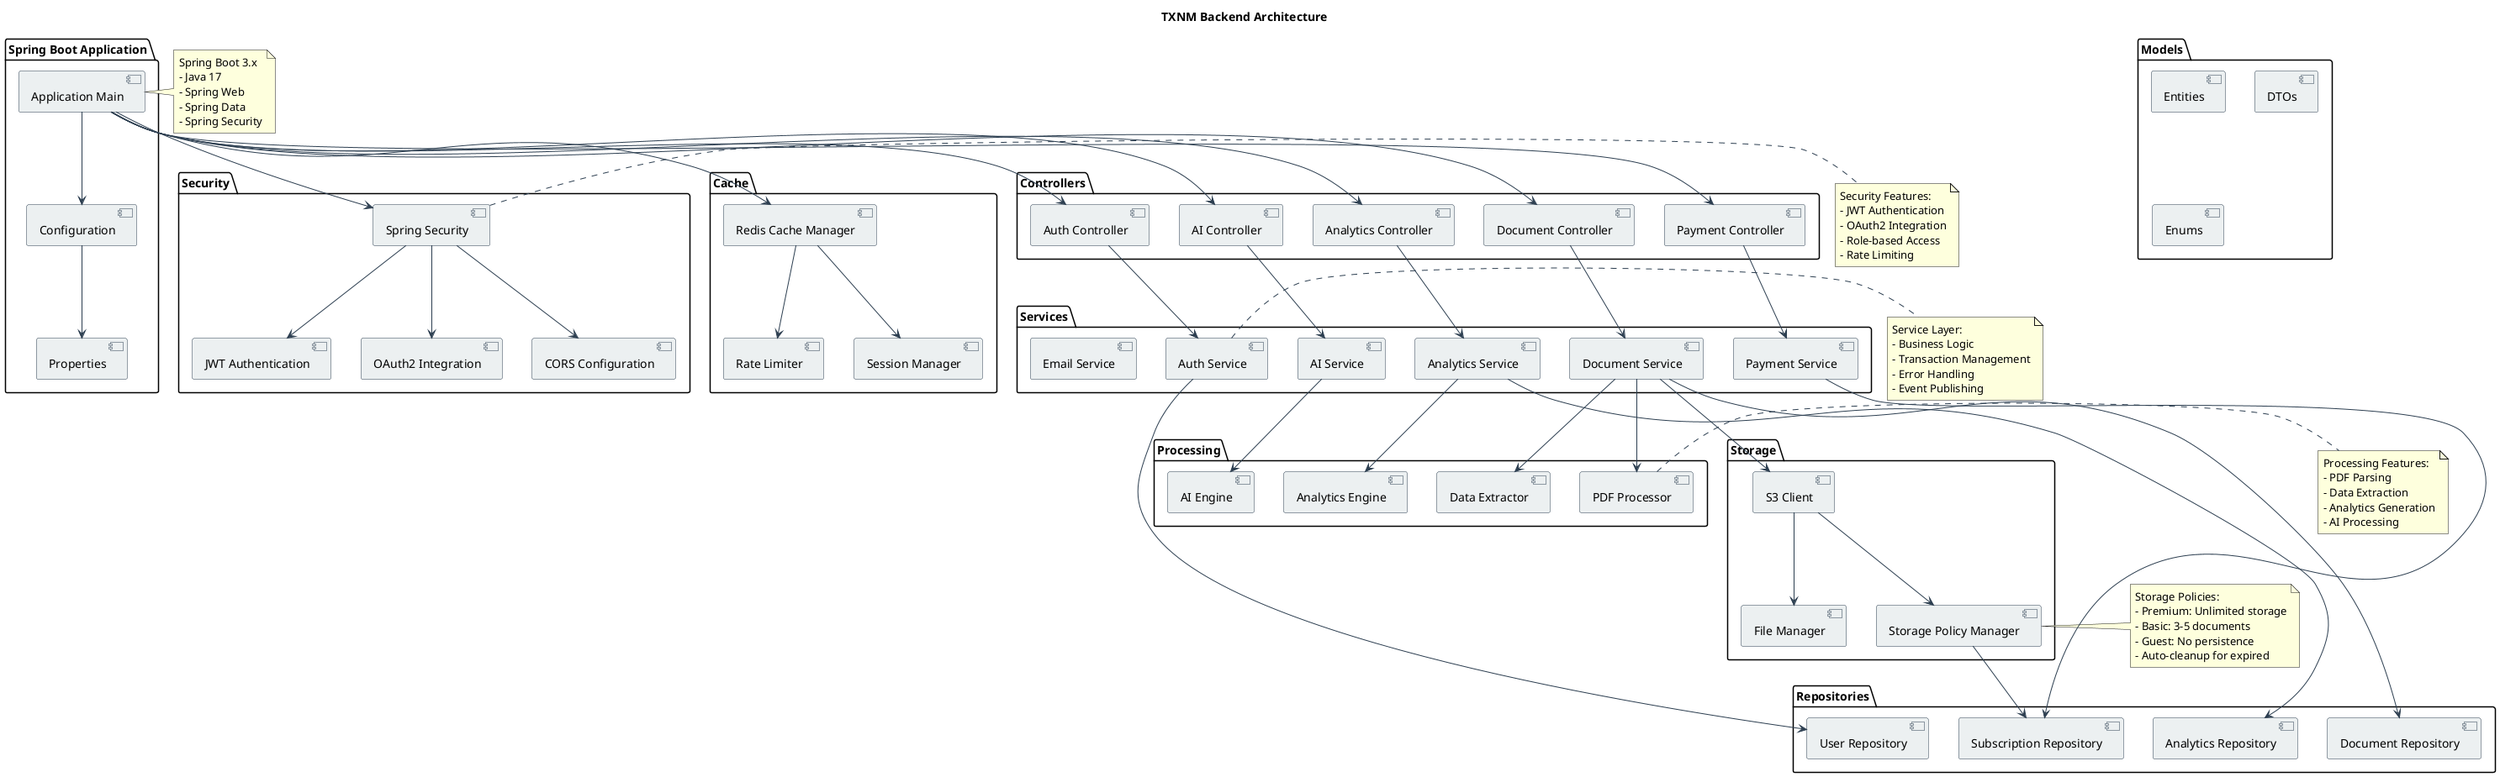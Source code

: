 @startuml Backend Architecture
title TXNM Backend Architecture

' Styling
skinparam component {
    BackgroundColor #ECF0F1
    BorderColor #2C3E50
    ArrowColor #2C3E50
}

' Core Components
package "Spring Boot Application" {
    [Application Main] as main
    [Configuration] as config
    [Properties] as props
}

package "Security" {
    [Spring Security] as security
    [JWT Authentication] as jwt
    [OAuth2 Integration] as oauth
    [CORS Configuration] as cors
}

package "Controllers" {
    [Auth Controller] as auth_controller
    [Document Controller] as doc_controller
    [Analytics Controller] as analytics_controller
    [AI Controller] as ai_controller
    [Payment Controller] as payment_controller
}

package "Services" {
    [Auth Service] as auth_service
    [Document Service] as doc_service
    [Analytics Service] as analytics_service
    [AI Service] as ai_service
    [Payment Service] as payment_service
    [Email Service] as email_service
}

package "Repositories" {
    [User Repository] as user_repo
    [Document Repository] as doc_repo
    [Analytics Repository] as analytics_repo
    [Subscription Repository] as sub_repo
}

package "Models" {
    [Entities] as entities
    [DTOs] as dtos
    [Enums] as enums
}

package "Processing" {
    [PDF Processor] as pdf_processor
    [Data Extractor] as data_extractor
    [Analytics Engine] as analytics_engine
    [AI Engine] as ai_engine
}

package "Cache" {
    [Redis Cache Manager] as cache
    [Session Manager] as session
    [Rate Limiter] as rate_limiter
}

package "Storage" {
    [S3 Client] as s3
    [File Manager] as file_manager
    [Storage Policy Manager] as storage_policy
}

' Relationships
main --> config
config --> props

main --> security
security --> jwt
security --> oauth
security --> cors

main --> auth_controller
main --> doc_controller
main --> analytics_controller
main --> ai_controller
main --> payment_controller

auth_controller --> auth_service
doc_controller --> doc_service
analytics_controller --> analytics_service
ai_controller --> ai_service
payment_controller --> payment_service

auth_service --> user_repo
doc_service --> doc_repo
analytics_service --> analytics_repo
payment_service --> sub_repo

doc_service --> pdf_processor
doc_service --> data_extractor
analytics_service --> analytics_engine
ai_service --> ai_engine

doc_service --> s3
s3 --> file_manager
s3 --> storage_policy
storage_policy --> sub_repo

main --> cache
cache --> session
cache --> rate_limiter

' Notes
note right of main
  Spring Boot 3.x
  - Java 17
  - Spring Web
  - Spring Data
  - Spring Security
end note

note right of security
  Security Features:
  - JWT Authentication
  - OAuth2 Integration
  - Role-based Access
  - Rate Limiting
end note

note right of auth_service
  Service Layer:
  - Business Logic
  - Transaction Management
  - Error Handling
  - Event Publishing
end note

note right of pdf_processor
  Processing Features:
  - PDF Parsing
  - Data Extraction
  - Analytics Generation
  - AI Processing
end note

note right of storage_policy
  Storage Policies:
  - Premium: Unlimited storage
  - Basic: 3-5 documents
  - Guest: No persistence
  - Auto-cleanup for expired
end note

@enduml 